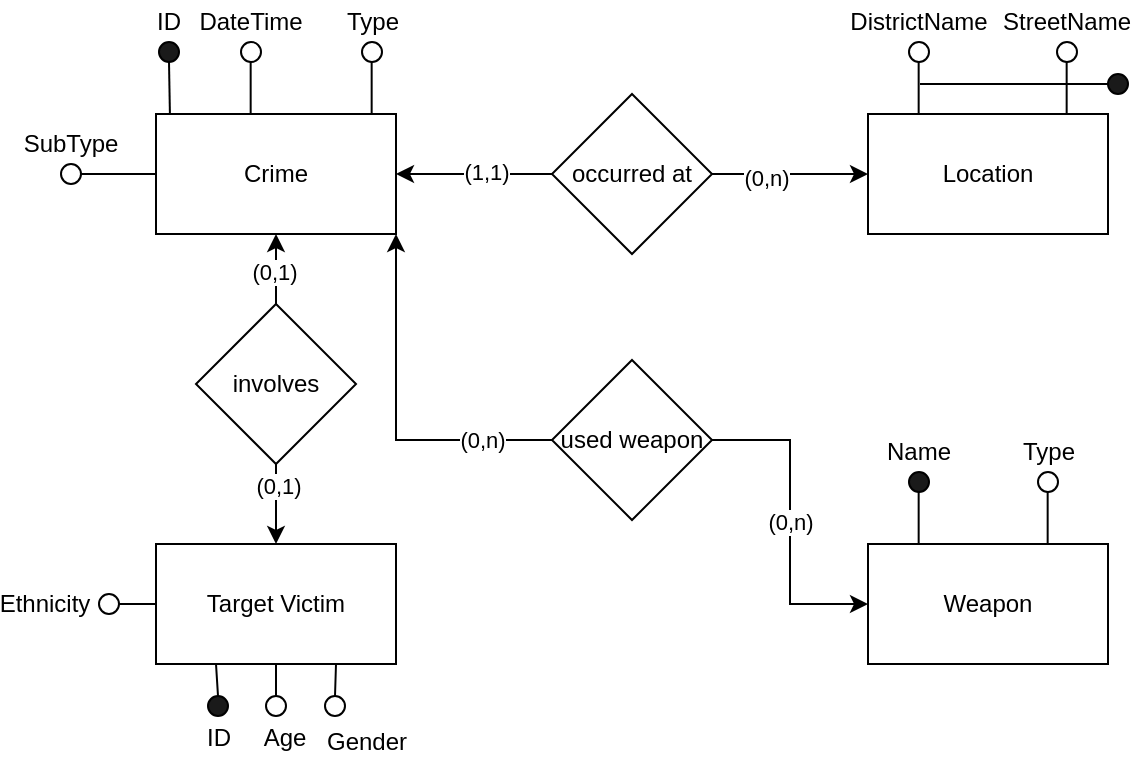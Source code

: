 <mxfile version="26.0.6">
  <diagram name="Pagina-1" id="OU2r5AgIUYYen79N6NXl">
    <mxGraphModel dx="988" dy="526" grid="0" gridSize="10" guides="1" tooltips="1" connect="1" arrows="1" fold="1" page="1" pageScale="1" pageWidth="827" pageHeight="1169" math="0" shadow="0">
      <root>
        <mxCell id="0" />
        <mxCell id="1" parent="0" />
        <mxCell id="mFL2dBSPdCOrPab_xv07-1" value="Crime" style="rounded=0;whiteSpace=wrap;html=1;" parent="1" vertex="1">
          <mxGeometry x="83" y="80" width="120" height="60" as="geometry" />
        </mxCell>
        <mxCell id="mFL2dBSPdCOrPab_xv07-3" value="Target Victim" style="rounded=0;whiteSpace=wrap;html=1;" parent="1" vertex="1">
          <mxGeometry x="83" y="295" width="120" height="60" as="geometry" />
        </mxCell>
        <mxCell id="mFL2dBSPdCOrPab_xv07-4" value="Location" style="rounded=0;whiteSpace=wrap;html=1;" parent="1" vertex="1">
          <mxGeometry x="439" y="80" width="120" height="60" as="geometry" />
        </mxCell>
        <mxCell id="mFL2dBSPdCOrPab_xv07-5" value="" style="ellipse;whiteSpace=wrap;html=1;aspect=fixed;fillStyle=solid;fillColor=#1A1A1A;" parent="1" vertex="1">
          <mxGeometry x="84.5" y="44" width="10" height="10" as="geometry" />
        </mxCell>
        <mxCell id="mFL2dBSPdCOrPab_xv07-6" value="ID" style="text;html=1;align=center;verticalAlign=middle;whiteSpace=wrap;rounded=0;" parent="1" vertex="1">
          <mxGeometry x="69" y="23" width="41" height="21" as="geometry" />
        </mxCell>
        <mxCell id="mFL2dBSPdCOrPab_xv07-7" value="" style="ellipse;whiteSpace=wrap;html=1;aspect=fixed;" parent="1" vertex="1">
          <mxGeometry x="125.5" y="44" width="10" height="10" as="geometry" />
        </mxCell>
        <mxCell id="mFL2dBSPdCOrPab_xv07-8" value="DateTime" style="text;html=1;align=center;verticalAlign=middle;whiteSpace=wrap;rounded=0;" parent="1" vertex="1">
          <mxGeometry x="110" y="23" width="41" height="21" as="geometry" />
        </mxCell>
        <mxCell id="mFL2dBSPdCOrPab_xv07-9" value="" style="ellipse;whiteSpace=wrap;html=1;aspect=fixed;" parent="1" vertex="1">
          <mxGeometry x="186" y="44" width="10" height="10" as="geometry" />
        </mxCell>
        <mxCell id="mFL2dBSPdCOrPab_xv07-10" value="Type" style="text;html=1;align=center;verticalAlign=middle;whiteSpace=wrap;rounded=0;" parent="1" vertex="1">
          <mxGeometry x="170.5" y="23" width="41" height="21" as="geometry" />
        </mxCell>
        <mxCell id="mFL2dBSPdCOrPab_xv07-11" value="" style="ellipse;whiteSpace=wrap;html=1;aspect=fixed;" parent="1" vertex="1">
          <mxGeometry x="35.5" y="105" width="10" height="10" as="geometry" />
        </mxCell>
        <mxCell id="mFL2dBSPdCOrPab_xv07-12" value="SubType" style="text;html=1;align=center;verticalAlign=middle;whiteSpace=wrap;rounded=0;" parent="1" vertex="1">
          <mxGeometry x="20" y="84" width="41" height="21" as="geometry" />
        </mxCell>
        <mxCell id="mFL2dBSPdCOrPab_xv07-15" value="Weapon" style="rounded=0;whiteSpace=wrap;html=1;" parent="1" vertex="1">
          <mxGeometry x="439" y="295" width="120" height="60" as="geometry" />
        </mxCell>
        <mxCell id="mFL2dBSPdCOrPab_xv07-17" value="" style="endArrow=none;html=1;rounded=0;entryX=0.5;entryY=1;entryDx=0;entryDy=0;exitX=0.058;exitY=0;exitDx=0;exitDy=0;exitPerimeter=0;" parent="1" source="mFL2dBSPdCOrPab_xv07-1" target="mFL2dBSPdCOrPab_xv07-5" edge="1">
          <mxGeometry width="50" height="50" relative="1" as="geometry">
            <mxPoint x="84" y="110" as="sourcePoint" />
            <mxPoint x="134" y="60" as="targetPoint" />
          </mxGeometry>
        </mxCell>
        <mxCell id="mFL2dBSPdCOrPab_xv07-18" value="" style="endArrow=none;html=1;rounded=0;entryX=0.5;entryY=1;entryDx=0;entryDy=0;exitX=0.058;exitY=0;exitDx=0;exitDy=0;exitPerimeter=0;" parent="1" edge="1">
          <mxGeometry width="50" height="50" relative="1" as="geometry">
            <mxPoint x="130.33" y="80" as="sourcePoint" />
            <mxPoint x="130.33" y="54" as="targetPoint" />
          </mxGeometry>
        </mxCell>
        <mxCell id="mFL2dBSPdCOrPab_xv07-19" value="" style="endArrow=none;html=1;rounded=0;entryX=0.5;entryY=1;entryDx=0;entryDy=0;exitX=0.058;exitY=0;exitDx=0;exitDy=0;exitPerimeter=0;" parent="1" edge="1">
          <mxGeometry width="50" height="50" relative="1" as="geometry">
            <mxPoint x="190.83" y="80" as="sourcePoint" />
            <mxPoint x="190.83" y="54" as="targetPoint" />
          </mxGeometry>
        </mxCell>
        <mxCell id="mFL2dBSPdCOrPab_xv07-21" value="" style="endArrow=none;html=1;rounded=0;exitX=0;exitY=0.5;exitDx=0;exitDy=0;entryX=1;entryY=0.5;entryDx=0;entryDy=0;" parent="1" source="mFL2dBSPdCOrPab_xv07-1" target="mFL2dBSPdCOrPab_xv07-11" edge="1">
          <mxGeometry width="50" height="50" relative="1" as="geometry">
            <mxPoint x="-11" y="113" as="sourcePoint" />
            <mxPoint x="24" y="89" as="targetPoint" />
          </mxGeometry>
        </mxCell>
        <mxCell id="mFL2dBSPdCOrPab_xv07-26" value="" style="ellipse;whiteSpace=wrap;html=1;aspect=fixed;" parent="1" vertex="1">
          <mxGeometry x="524" y="259" width="10" height="10" as="geometry" />
        </mxCell>
        <mxCell id="mFL2dBSPdCOrPab_xv07-27" value="Type" style="text;html=1;align=center;verticalAlign=middle;whiteSpace=wrap;rounded=0;" parent="1" vertex="1">
          <mxGeometry x="508.5" y="238" width="41" height="21" as="geometry" />
        </mxCell>
        <mxCell id="mFL2dBSPdCOrPab_xv07-28" value="" style="endArrow=none;html=1;rounded=0;entryX=0.5;entryY=1;entryDx=0;entryDy=0;exitX=0.058;exitY=0;exitDx=0;exitDy=0;exitPerimeter=0;" parent="1" edge="1">
          <mxGeometry width="50" height="50" relative="1" as="geometry">
            <mxPoint x="528.83" y="295" as="sourcePoint" />
            <mxPoint x="528.83" y="269" as="targetPoint" />
          </mxGeometry>
        </mxCell>
        <mxCell id="mFL2dBSPdCOrPab_xv07-29" value="" style="ellipse;whiteSpace=wrap;html=1;aspect=fixed;fillStyle=solid;fillColor=none;" parent="1" vertex="1">
          <mxGeometry x="459.5" y="44" width="10" height="10" as="geometry" />
        </mxCell>
        <mxCell id="mFL2dBSPdCOrPab_xv07-30" value="DistrictName" style="text;html=1;align=center;verticalAlign=middle;whiteSpace=wrap;rounded=0;" parent="1" vertex="1">
          <mxGeometry x="444" y="23" width="41" height="21" as="geometry" />
        </mxCell>
        <mxCell id="mFL2dBSPdCOrPab_xv07-31" value="" style="endArrow=none;html=1;rounded=0;entryX=0.5;entryY=1;entryDx=0;entryDy=0;exitX=0.058;exitY=0;exitDx=0;exitDy=0;exitPerimeter=0;" parent="1" edge="1">
          <mxGeometry width="50" height="50" relative="1" as="geometry">
            <mxPoint x="464.33" y="80" as="sourcePoint" />
            <mxPoint x="464.33" y="54" as="targetPoint" />
          </mxGeometry>
        </mxCell>
        <mxCell id="mFL2dBSPdCOrPab_xv07-38" value="" style="ellipse;whiteSpace=wrap;html=1;aspect=fixed;fillStyle=solid;fillColor=#1A1A1A;" parent="1" vertex="1">
          <mxGeometry x="459.5" y="259" width="10" height="10" as="geometry" />
        </mxCell>
        <mxCell id="mFL2dBSPdCOrPab_xv07-39" value="Name" style="text;html=1;align=center;verticalAlign=middle;whiteSpace=wrap;rounded=0;" parent="1" vertex="1">
          <mxGeometry x="444" y="238" width="41" height="21" as="geometry" />
        </mxCell>
        <mxCell id="mFL2dBSPdCOrPab_xv07-40" value="" style="endArrow=none;html=1;rounded=0;entryX=0.5;entryY=1;entryDx=0;entryDy=0;exitX=0.058;exitY=0;exitDx=0;exitDy=0;exitPerimeter=0;" parent="1" edge="1">
          <mxGeometry width="50" height="50" relative="1" as="geometry">
            <mxPoint x="464.33" y="295" as="sourcePoint" />
            <mxPoint x="464.33" y="269" as="targetPoint" />
          </mxGeometry>
        </mxCell>
        <mxCell id="mFL2dBSPdCOrPab_xv07-41" value="" style="ellipse;whiteSpace=wrap;html=1;aspect=fixed;fillStyle=solid;fillColor=#1A1A1A;" parent="1" vertex="1">
          <mxGeometry x="109" y="371" width="10" height="10" as="geometry" />
        </mxCell>
        <mxCell id="mFL2dBSPdCOrPab_xv07-42" value="ID" style="text;html=1;align=center;verticalAlign=middle;whiteSpace=wrap;rounded=0;" parent="1" vertex="1">
          <mxGeometry x="93.5" y="381" width="41" height="21" as="geometry" />
        </mxCell>
        <mxCell id="mFL2dBSPdCOrPab_xv07-43" value="" style="ellipse;whiteSpace=wrap;html=1;aspect=fixed;" parent="1" vertex="1">
          <mxGeometry x="138" y="371" width="10" height="10" as="geometry" />
        </mxCell>
        <mxCell id="mFL2dBSPdCOrPab_xv07-44" value="Age" style="text;html=1;align=center;verticalAlign=middle;whiteSpace=wrap;rounded=0;" parent="1" vertex="1">
          <mxGeometry x="126.5" y="381" width="41" height="21" as="geometry" />
        </mxCell>
        <mxCell id="mFL2dBSPdCOrPab_xv07-45" value="" style="ellipse;whiteSpace=wrap;html=1;aspect=fixed;" parent="1" vertex="1">
          <mxGeometry x="167.5" y="371" width="10" height="10" as="geometry" />
        </mxCell>
        <mxCell id="mFL2dBSPdCOrPab_xv07-46" value="Ethnicity" style="text;html=1;align=center;verticalAlign=middle;whiteSpace=wrap;rounded=0;" parent="1" vertex="1">
          <mxGeometry x="7" y="314.5" width="41" height="21" as="geometry" />
        </mxCell>
        <mxCell id="mFL2dBSPdCOrPab_xv07-48" value="" style="endArrow=none;html=1;rounded=0;entryX=0.5;entryY=1;entryDx=0;entryDy=0;exitX=0.5;exitY=0;exitDx=0;exitDy=0;" parent="1" source="mFL2dBSPdCOrPab_xv07-43" target="mFL2dBSPdCOrPab_xv07-3" edge="1">
          <mxGeometry width="50" height="50" relative="1" as="geometry">
            <mxPoint x="300.83" y="438" as="sourcePoint" />
            <mxPoint x="300.83" y="412" as="targetPoint" />
          </mxGeometry>
        </mxCell>
        <mxCell id="mFL2dBSPdCOrPab_xv07-52" value="" style="ellipse;whiteSpace=wrap;html=1;aspect=fixed;" parent="1" vertex="1">
          <mxGeometry x="54.5" y="320" width="10" height="10" as="geometry" />
        </mxCell>
        <mxCell id="mFL2dBSPdCOrPab_xv07-53" value="Gender" style="text;html=1;align=center;verticalAlign=middle;whiteSpace=wrap;rounded=0;" parent="1" vertex="1">
          <mxGeometry x="167.5" y="383" width="41" height="21" as="geometry" />
        </mxCell>
        <mxCell id="mFL2dBSPdCOrPab_xv07-54" value="" style="endArrow=none;html=1;rounded=0;entryX=1;entryY=0.5;entryDx=0;entryDy=0;exitX=0;exitY=0.5;exitDx=0;exitDy=0;" parent="1" source="mFL2dBSPdCOrPab_xv07-3" target="mFL2dBSPdCOrPab_xv07-52" edge="1">
          <mxGeometry width="50" height="50" relative="1" as="geometry">
            <mxPoint x="383.83" y="438" as="sourcePoint" />
            <mxPoint x="383.83" y="412" as="targetPoint" />
          </mxGeometry>
        </mxCell>
        <mxCell id="mFL2dBSPdCOrPab_xv07-55" value="" style="ellipse;whiteSpace=wrap;html=1;aspect=fixed;fillStyle=solid;fillColor=none;" parent="1" vertex="1">
          <mxGeometry x="533.5" y="44" width="10" height="10" as="geometry" />
        </mxCell>
        <mxCell id="mFL2dBSPdCOrPab_xv07-56" value="StreetName" style="text;html=1;align=center;verticalAlign=middle;whiteSpace=wrap;rounded=0;" parent="1" vertex="1">
          <mxGeometry x="518" y="23" width="41" height="21" as="geometry" />
        </mxCell>
        <mxCell id="mFL2dBSPdCOrPab_xv07-57" value="" style="endArrow=none;html=1;rounded=0;entryX=0.5;entryY=1;entryDx=0;entryDy=0;exitX=0.058;exitY=0;exitDx=0;exitDy=0;exitPerimeter=0;" parent="1" edge="1">
          <mxGeometry width="50" height="50" relative="1" as="geometry">
            <mxPoint x="538.33" y="80" as="sourcePoint" />
            <mxPoint x="538.33" y="54" as="targetPoint" />
          </mxGeometry>
        </mxCell>
        <mxCell id="mFL2dBSPdCOrPab_xv07-59" style="edgeStyle=orthogonalEdgeStyle;rounded=0;orthogonalLoop=1;jettySize=auto;html=1;entryX=1;entryY=0.5;entryDx=0;entryDy=0;" parent="1" source="mFL2dBSPdCOrPab_xv07-58" target="mFL2dBSPdCOrPab_xv07-1" edge="1">
          <mxGeometry relative="1" as="geometry" />
        </mxCell>
        <mxCell id="mFL2dBSPdCOrPab_xv07-61" value="(1,1)" style="edgeLabel;html=1;align=center;verticalAlign=middle;resizable=0;points=[];" parent="mFL2dBSPdCOrPab_xv07-59" vertex="1" connectable="0">
          <mxGeometry x="-0.153" y="-1" relative="1" as="geometry">
            <mxPoint as="offset" />
          </mxGeometry>
        </mxCell>
        <mxCell id="mFL2dBSPdCOrPab_xv07-60" style="edgeStyle=orthogonalEdgeStyle;rounded=0;orthogonalLoop=1;jettySize=auto;html=1;entryX=0;entryY=0.5;entryDx=0;entryDy=0;" parent="1" source="mFL2dBSPdCOrPab_xv07-58" target="mFL2dBSPdCOrPab_xv07-4" edge="1">
          <mxGeometry relative="1" as="geometry" />
        </mxCell>
        <mxCell id="mFL2dBSPdCOrPab_xv07-62" value="(0,n)" style="edgeLabel;html=1;align=center;verticalAlign=middle;resizable=0;points=[];" parent="mFL2dBSPdCOrPab_xv07-60" vertex="1" connectable="0">
          <mxGeometry x="-0.321" y="-2" relative="1" as="geometry">
            <mxPoint as="offset" />
          </mxGeometry>
        </mxCell>
        <mxCell id="mFL2dBSPdCOrPab_xv07-58" value="occurred at" style="rhombus;whiteSpace=wrap;html=1;" parent="1" vertex="1">
          <mxGeometry x="281" y="70" width="80" height="80" as="geometry" />
        </mxCell>
        <mxCell id="mFL2dBSPdCOrPab_xv07-65" value="" style="endArrow=none;html=1;rounded=0;entryX=0.25;entryY=1;entryDx=0;entryDy=0;exitX=0.5;exitY=0;exitDx=0;exitDy=0;" parent="1" source="mFL2dBSPdCOrPab_xv07-41" target="mFL2dBSPdCOrPab_xv07-3" edge="1">
          <mxGeometry width="50" height="50" relative="1" as="geometry">
            <mxPoint x="123" y="418" as="sourcePoint" />
            <mxPoint x="173" y="368" as="targetPoint" />
          </mxGeometry>
        </mxCell>
        <mxCell id="mFL2dBSPdCOrPab_xv07-66" value="" style="endArrow=none;html=1;rounded=0;entryX=0.75;entryY=1;entryDx=0;entryDy=0;exitX=0.5;exitY=0;exitDx=0;exitDy=0;" parent="1" source="mFL2dBSPdCOrPab_xv07-45" target="mFL2dBSPdCOrPab_xv07-3" edge="1">
          <mxGeometry width="50" height="50" relative="1" as="geometry">
            <mxPoint x="203" y="414" as="sourcePoint" />
            <mxPoint x="253" y="364" as="targetPoint" />
          </mxGeometry>
        </mxCell>
        <mxCell id="mFL2dBSPdCOrPab_xv07-68" style="edgeStyle=orthogonalEdgeStyle;rounded=0;orthogonalLoop=1;jettySize=auto;html=1;entryX=0.5;entryY=1;entryDx=0;entryDy=0;" parent="1" source="mFL2dBSPdCOrPab_xv07-67" target="mFL2dBSPdCOrPab_xv07-1" edge="1">
          <mxGeometry relative="1" as="geometry" />
        </mxCell>
        <mxCell id="mFL2dBSPdCOrPab_xv07-70" value="(0,1)" style="edgeLabel;html=1;align=center;verticalAlign=middle;resizable=0;points=[];" parent="mFL2dBSPdCOrPab_xv07-68" vertex="1" connectable="0">
          <mxGeometry x="0.173" y="1" relative="1" as="geometry">
            <mxPoint as="offset" />
          </mxGeometry>
        </mxCell>
        <mxCell id="mFL2dBSPdCOrPab_xv07-69" style="edgeStyle=orthogonalEdgeStyle;rounded=0;orthogonalLoop=1;jettySize=auto;html=1;" parent="1" source="mFL2dBSPdCOrPab_xv07-67" target="mFL2dBSPdCOrPab_xv07-3" edge="1">
          <mxGeometry relative="1" as="geometry" />
        </mxCell>
        <mxCell id="mFL2dBSPdCOrPab_xv07-71" value="(0,1)" style="edgeLabel;html=1;align=center;verticalAlign=middle;resizable=0;points=[];" parent="mFL2dBSPdCOrPab_xv07-69" vertex="1" connectable="0">
          <mxGeometry x="-0.46" y="1" relative="1" as="geometry">
            <mxPoint as="offset" />
          </mxGeometry>
        </mxCell>
        <mxCell id="mFL2dBSPdCOrPab_xv07-67" value="involves" style="rhombus;whiteSpace=wrap;html=1;" parent="1" vertex="1">
          <mxGeometry x="103" y="175" width="80" height="80" as="geometry" />
        </mxCell>
        <mxCell id="mFL2dBSPdCOrPab_xv07-73" style="edgeStyle=orthogonalEdgeStyle;rounded=0;orthogonalLoop=1;jettySize=auto;html=1;entryX=1;entryY=1;entryDx=0;entryDy=0;" parent="1" source="mFL2dBSPdCOrPab_xv07-72" target="mFL2dBSPdCOrPab_xv07-1" edge="1">
          <mxGeometry relative="1" as="geometry" />
        </mxCell>
        <mxCell id="mFL2dBSPdCOrPab_xv07-75" value="(0,n)" style="edgeLabel;html=1;align=center;verticalAlign=middle;resizable=0;points=[];" parent="mFL2dBSPdCOrPab_xv07-73" vertex="1" connectable="0">
          <mxGeometry x="-0.607" relative="1" as="geometry">
            <mxPoint as="offset" />
          </mxGeometry>
        </mxCell>
        <mxCell id="mFL2dBSPdCOrPab_xv07-74" style="edgeStyle=orthogonalEdgeStyle;rounded=0;orthogonalLoop=1;jettySize=auto;html=1;entryX=0;entryY=0.5;entryDx=0;entryDy=0;" parent="1" source="mFL2dBSPdCOrPab_xv07-72" target="mFL2dBSPdCOrPab_xv07-15" edge="1">
          <mxGeometry relative="1" as="geometry" />
        </mxCell>
        <mxCell id="mFL2dBSPdCOrPab_xv07-76" value="(0,n)" style="edgeLabel;html=1;align=center;verticalAlign=middle;resizable=0;points=[];" parent="mFL2dBSPdCOrPab_xv07-74" vertex="1" connectable="0">
          <mxGeometry x="-0.007" relative="1" as="geometry">
            <mxPoint as="offset" />
          </mxGeometry>
        </mxCell>
        <mxCell id="mFL2dBSPdCOrPab_xv07-72" value="used weapon" style="rhombus;whiteSpace=wrap;html=1;" parent="1" vertex="1">
          <mxGeometry x="281" y="203" width="80" height="80" as="geometry" />
        </mxCell>
        <mxCell id="mV8b3-VIyGHv63DyU5A9-4" value="" style="ellipse;whiteSpace=wrap;html=1;aspect=fixed;fillStyle=solid;fillColor=#1A1A1A;" parent="1" vertex="1">
          <mxGeometry x="559" y="60" width="10" height="10" as="geometry" />
        </mxCell>
        <mxCell id="mV8b3-VIyGHv63DyU5A9-5" value="" style="endArrow=none;html=1;rounded=0;entryX=0;entryY=0.5;entryDx=0;entryDy=0;" parent="1" target="mV8b3-VIyGHv63DyU5A9-4" edge="1">
          <mxGeometry width="50" height="50" relative="1" as="geometry">
            <mxPoint x="465" y="65" as="sourcePoint" />
            <mxPoint x="548.33" y="64" as="targetPoint" />
          </mxGeometry>
        </mxCell>
      </root>
    </mxGraphModel>
  </diagram>
</mxfile>
